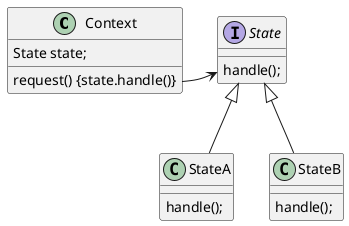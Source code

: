 @startuml State

class Context {
  {field} State state;
  {method} request() {state.handle()}
}

interface State {
  handle();
}

class StateA extends State {
  handle();
}

class StateB extends State {
  handle();
}

Context --> State

Context -[hidden]> State

@enduml